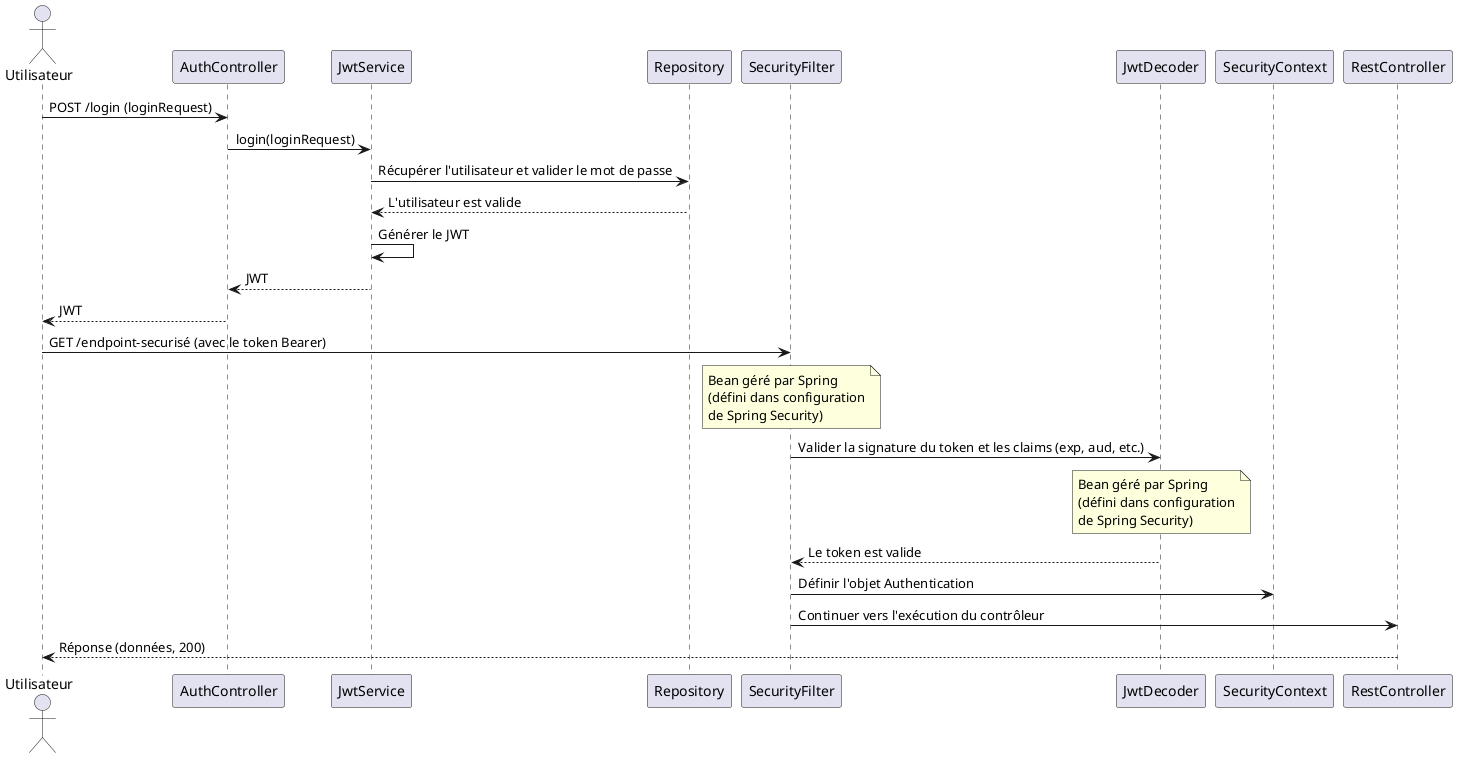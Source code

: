 @startuml
actor Utilisateur

Utilisateur -> AuthController: POST /login (loginRequest)
AuthController -> JwtService: login(loginRequest)
JwtService -> Repository: Récupérer l'utilisateur et valider le mot de passe
Repository --> JwtService: L'utilisateur est valide
JwtService -> JwtService: Générer le JWT
JwtService --> AuthController: JWT
AuthController --> Utilisateur: JWT

Utilisateur -> SecurityFilter: GET /endpoint-securisé (avec le token Bearer)
note over of SecurityFilter
    Bean géré par Spring
    (défini dans configuration
    de Spring Security)
end note

SecurityFilter -> JwtDecoder: Valider la signature du token et les claims (exp, aud, etc.)
note over of JwtDecoder
    Bean géré par Spring
    (défini dans configuration
    de Spring Security)
end note
JwtDecoder --> SecurityFilter: Le token est valide
SecurityFilter -> SecurityContext: Définir l'objet Authentication
SecurityFilter -> RestController: Continuer vers l'exécution du contrôleur
RestController --> Utilisateur: Réponse (données, 200)

@enduml